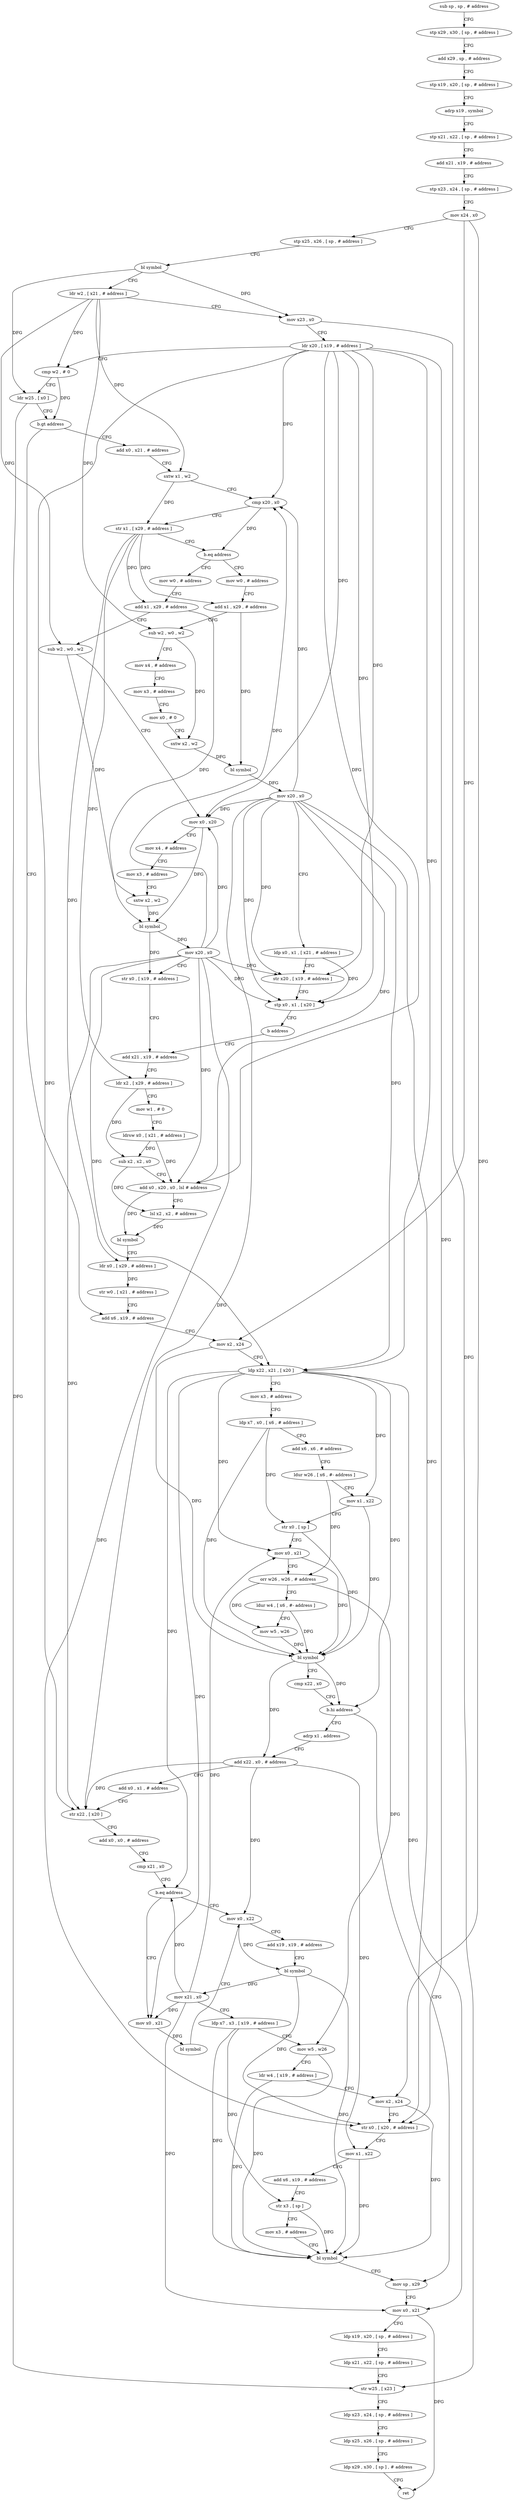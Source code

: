 digraph "func" {
"4356696" [label = "sub sp , sp , # address" ]
"4356700" [label = "stp x29 , x30 , [ sp , # address ]" ]
"4356704" [label = "add x29 , sp , # address" ]
"4356708" [label = "stp x19 , x20 , [ sp , # address ]" ]
"4356712" [label = "adrp x19 , symbol" ]
"4356716" [label = "stp x21 , x22 , [ sp , # address ]" ]
"4356720" [label = "add x21 , x19 , # address" ]
"4356724" [label = "stp x23 , x24 , [ sp , # address ]" ]
"4356728" [label = "mov x24 , x0" ]
"4356732" [label = "stp x25 , x26 , [ sp , # address ]" ]
"4356736" [label = "bl symbol" ]
"4356740" [label = "ldr w2 , [ x21 , # address ]" ]
"4356744" [label = "mov x23 , x0" ]
"4356748" [label = "ldr x20 , [ x19 , # address ]" ]
"4356752" [label = "cmp w2 , # 0" ]
"4356756" [label = "ldr w25 , [ x0 ]" ]
"4356760" [label = "b.gt address" ]
"4356864" [label = "add x6 , x19 , # address" ]
"4356764" [label = "add x0 , x21 , # address" ]
"4356868" [label = "mov x2 , x24" ]
"4356872" [label = "ldp x22 , x21 , [ x20 ]" ]
"4356876" [label = "mov x3 , # address" ]
"4356880" [label = "ldp x7 , x0 , [ x6 , # address ]" ]
"4356884" [label = "add x6 , x6 , # address" ]
"4356888" [label = "ldur w26 , [ x6 , #- address ]" ]
"4356892" [label = "mov x1 , x22" ]
"4356896" [label = "str x0 , [ sp ]" ]
"4356900" [label = "mov x0 , x21" ]
"4356904" [label = "orr w26 , w26 , # address" ]
"4356908" [label = "ldur w4 , [ x6 , #- address ]" ]
"4356912" [label = "mov w5 , w26" ]
"4356916" [label = "bl symbol" ]
"4356920" [label = "cmp x22 , x0" ]
"4356924" [label = "b.hi address" ]
"4357020" [label = "mov sp , x29" ]
"4356928" [label = "adrp x1 , address" ]
"4356768" [label = "sxtw x1 , w2" ]
"4356772" [label = "cmp x20 , x0" ]
"4356776" [label = "str x1 , [ x29 , # address ]" ]
"4356780" [label = "b.eq address" ]
"4357056" [label = "mov w0 , # address" ]
"4356784" [label = "mov w0 , # address" ]
"4357024" [label = "mov x0 , x21" ]
"4357028" [label = "ldp x19 , x20 , [ sp , # address ]" ]
"4357032" [label = "ldp x21 , x22 , [ sp , # address ]" ]
"4357036" [label = "str w25 , [ x23 ]" ]
"4357040" [label = "ldp x23 , x24 , [ sp , # address ]" ]
"4357044" [label = "ldp x25 , x26 , [ sp , # address ]" ]
"4357048" [label = "ldp x29 , x30 , [ sp ] , # address" ]
"4357052" [label = "ret" ]
"4356932" [label = "add x22 , x0 , # address" ]
"4356936" [label = "add x0 , x1 , # address" ]
"4356940" [label = "str x22 , [ x20 ]" ]
"4356944" [label = "add x0 , x0 , # address" ]
"4356948" [label = "cmp x21 , x0" ]
"4356952" [label = "b.eq address" ]
"4356964" [label = "mov x0 , x22" ]
"4356956" [label = "mov x0 , x21" ]
"4357060" [label = "add x1 , x29 , # address" ]
"4357064" [label = "sub w2 , w0 , w2" ]
"4357068" [label = "mov x4 , # address" ]
"4357072" [label = "mov x3 , # address" ]
"4357076" [label = "mov x0 , # 0" ]
"4357080" [label = "sxtw x2 , w2" ]
"4357084" [label = "bl symbol" ]
"4357088" [label = "mov x20 , x0" ]
"4357092" [label = "ldp x0 , x1 , [ x21 , # address ]" ]
"4357096" [label = "str x20 , [ x19 , # address ]" ]
"4357100" [label = "stp x0 , x1 , [ x20 ]" ]
"4357104" [label = "b address" ]
"4356824" [label = "add x21 , x19 , # address" ]
"4356788" [label = "add x1 , x29 , # address" ]
"4356792" [label = "sub w2 , w0 , w2" ]
"4356796" [label = "mov x0 , x20" ]
"4356800" [label = "mov x4 , # address" ]
"4356804" [label = "mov x3 , # address" ]
"4356808" [label = "sxtw x2 , w2" ]
"4356812" [label = "bl symbol" ]
"4356816" [label = "mov x20 , x0" ]
"4356820" [label = "str x0 , [ x19 , # address ]" ]
"4356968" [label = "add x19 , x19 , # address" ]
"4356972" [label = "bl symbol" ]
"4356976" [label = "mov x21 , x0" ]
"4356980" [label = "ldp x7 , x3 , [ x19 , # address ]" ]
"4356984" [label = "mov w5 , w26" ]
"4356988" [label = "ldr w4 , [ x19 , # address ]" ]
"4356992" [label = "mov x2 , x24" ]
"4356996" [label = "str x0 , [ x20 , # address ]" ]
"4357000" [label = "mov x1 , x22" ]
"4357004" [label = "add x6 , x19 , # address" ]
"4357008" [label = "str x3 , [ sp ]" ]
"4357012" [label = "mov x3 , # address" ]
"4357016" [label = "bl symbol" ]
"4356960" [label = "bl symbol" ]
"4356828" [label = "ldr x2 , [ x29 , # address ]" ]
"4356832" [label = "mov w1 , # 0" ]
"4356836" [label = "ldrsw x0 , [ x21 , # address ]" ]
"4356840" [label = "sub x2 , x2 , x0" ]
"4356844" [label = "add x0 , x20 , x0 , lsl # address" ]
"4356848" [label = "lsl x2 , x2 , # address" ]
"4356852" [label = "bl symbol" ]
"4356856" [label = "ldr x0 , [ x29 , # address ]" ]
"4356860" [label = "str w0 , [ x21 , # address ]" ]
"4356696" -> "4356700" [ label = "CFG" ]
"4356700" -> "4356704" [ label = "CFG" ]
"4356704" -> "4356708" [ label = "CFG" ]
"4356708" -> "4356712" [ label = "CFG" ]
"4356712" -> "4356716" [ label = "CFG" ]
"4356716" -> "4356720" [ label = "CFG" ]
"4356720" -> "4356724" [ label = "CFG" ]
"4356724" -> "4356728" [ label = "CFG" ]
"4356728" -> "4356732" [ label = "CFG" ]
"4356728" -> "4356868" [ label = "DFG" ]
"4356728" -> "4356992" [ label = "DFG" ]
"4356732" -> "4356736" [ label = "CFG" ]
"4356736" -> "4356740" [ label = "CFG" ]
"4356736" -> "4356744" [ label = "DFG" ]
"4356736" -> "4356756" [ label = "DFG" ]
"4356740" -> "4356744" [ label = "CFG" ]
"4356740" -> "4356752" [ label = "DFG" ]
"4356740" -> "4356768" [ label = "DFG" ]
"4356740" -> "4357064" [ label = "DFG" ]
"4356740" -> "4356792" [ label = "DFG" ]
"4356744" -> "4356748" [ label = "CFG" ]
"4356744" -> "4357036" [ label = "DFG" ]
"4356748" -> "4356752" [ label = "CFG" ]
"4356748" -> "4356872" [ label = "DFG" ]
"4356748" -> "4356772" [ label = "DFG" ]
"4356748" -> "4356940" [ label = "DFG" ]
"4356748" -> "4357096" [ label = "DFG" ]
"4356748" -> "4357100" [ label = "DFG" ]
"4356748" -> "4356796" [ label = "DFG" ]
"4356748" -> "4356996" [ label = "DFG" ]
"4356748" -> "4356844" [ label = "DFG" ]
"4356752" -> "4356756" [ label = "CFG" ]
"4356752" -> "4356760" [ label = "DFG" ]
"4356756" -> "4356760" [ label = "CFG" ]
"4356756" -> "4357036" [ label = "DFG" ]
"4356760" -> "4356864" [ label = "CFG" ]
"4356760" -> "4356764" [ label = "CFG" ]
"4356864" -> "4356868" [ label = "CFG" ]
"4356764" -> "4356768" [ label = "CFG" ]
"4356868" -> "4356872" [ label = "CFG" ]
"4356868" -> "4356916" [ label = "DFG" ]
"4356872" -> "4356876" [ label = "CFG" ]
"4356872" -> "4356892" [ label = "DFG" ]
"4356872" -> "4356924" [ label = "DFG" ]
"4356872" -> "4356900" [ label = "DFG" ]
"4356872" -> "4357024" [ label = "DFG" ]
"4356872" -> "4356952" [ label = "DFG" ]
"4356872" -> "4356956" [ label = "DFG" ]
"4356876" -> "4356880" [ label = "CFG" ]
"4356880" -> "4356884" [ label = "CFG" ]
"4356880" -> "4356916" [ label = "DFG" ]
"4356880" -> "4356896" [ label = "DFG" ]
"4356884" -> "4356888" [ label = "CFG" ]
"4356888" -> "4356892" [ label = "CFG" ]
"4356888" -> "4356904" [ label = "DFG" ]
"4356892" -> "4356896" [ label = "CFG" ]
"4356892" -> "4356916" [ label = "DFG" ]
"4356896" -> "4356900" [ label = "CFG" ]
"4356896" -> "4356916" [ label = "DFG" ]
"4356900" -> "4356904" [ label = "CFG" ]
"4356900" -> "4356916" [ label = "DFG" ]
"4356904" -> "4356908" [ label = "CFG" ]
"4356904" -> "4356912" [ label = "DFG" ]
"4356904" -> "4356984" [ label = "DFG" ]
"4356908" -> "4356912" [ label = "CFG" ]
"4356908" -> "4356916" [ label = "DFG" ]
"4356912" -> "4356916" [ label = "DFG" ]
"4356916" -> "4356920" [ label = "CFG" ]
"4356916" -> "4356924" [ label = "DFG" ]
"4356916" -> "4356932" [ label = "DFG" ]
"4356920" -> "4356924" [ label = "CFG" ]
"4356924" -> "4357020" [ label = "CFG" ]
"4356924" -> "4356928" [ label = "CFG" ]
"4357020" -> "4357024" [ label = "CFG" ]
"4356928" -> "4356932" [ label = "CFG" ]
"4356768" -> "4356772" [ label = "CFG" ]
"4356768" -> "4356776" [ label = "DFG" ]
"4356772" -> "4356776" [ label = "CFG" ]
"4356772" -> "4356780" [ label = "DFG" ]
"4356776" -> "4356780" [ label = "CFG" ]
"4356776" -> "4356828" [ label = "DFG" ]
"4356776" -> "4356856" [ label = "DFG" ]
"4356776" -> "4357060" [ label = "DFG" ]
"4356776" -> "4356788" [ label = "DFG" ]
"4356780" -> "4357056" [ label = "CFG" ]
"4356780" -> "4356784" [ label = "CFG" ]
"4357056" -> "4357060" [ label = "CFG" ]
"4356784" -> "4356788" [ label = "CFG" ]
"4357024" -> "4357028" [ label = "CFG" ]
"4357024" -> "4357052" [ label = "DFG" ]
"4357028" -> "4357032" [ label = "CFG" ]
"4357032" -> "4357036" [ label = "CFG" ]
"4357036" -> "4357040" [ label = "CFG" ]
"4357040" -> "4357044" [ label = "CFG" ]
"4357044" -> "4357048" [ label = "CFG" ]
"4357048" -> "4357052" [ label = "CFG" ]
"4356932" -> "4356936" [ label = "CFG" ]
"4356932" -> "4356940" [ label = "DFG" ]
"4356932" -> "4356964" [ label = "DFG" ]
"4356932" -> "4357000" [ label = "DFG" ]
"4356936" -> "4356940" [ label = "CFG" ]
"4356940" -> "4356944" [ label = "CFG" ]
"4356944" -> "4356948" [ label = "CFG" ]
"4356948" -> "4356952" [ label = "CFG" ]
"4356952" -> "4356964" [ label = "CFG" ]
"4356952" -> "4356956" [ label = "CFG" ]
"4356964" -> "4356968" [ label = "CFG" ]
"4356964" -> "4356972" [ label = "DFG" ]
"4356956" -> "4356960" [ label = "DFG" ]
"4357060" -> "4357064" [ label = "CFG" ]
"4357060" -> "4357084" [ label = "DFG" ]
"4357064" -> "4357068" [ label = "CFG" ]
"4357064" -> "4357080" [ label = "DFG" ]
"4357068" -> "4357072" [ label = "CFG" ]
"4357072" -> "4357076" [ label = "CFG" ]
"4357076" -> "4357080" [ label = "CFG" ]
"4357080" -> "4357084" [ label = "DFG" ]
"4357084" -> "4357088" [ label = "DFG" ]
"4357088" -> "4357092" [ label = "CFG" ]
"4357088" -> "4356872" [ label = "DFG" ]
"4357088" -> "4356772" [ label = "DFG" ]
"4357088" -> "4356940" [ label = "DFG" ]
"4357088" -> "4357096" [ label = "DFG" ]
"4357088" -> "4357100" [ label = "DFG" ]
"4357088" -> "4356796" [ label = "DFG" ]
"4357088" -> "4356996" [ label = "DFG" ]
"4357088" -> "4356844" [ label = "DFG" ]
"4357092" -> "4357096" [ label = "CFG" ]
"4357092" -> "4357100" [ label = "DFG" ]
"4357096" -> "4357100" [ label = "CFG" ]
"4357100" -> "4357104" [ label = "CFG" ]
"4357104" -> "4356824" [ label = "CFG" ]
"4356824" -> "4356828" [ label = "CFG" ]
"4356788" -> "4356792" [ label = "CFG" ]
"4356788" -> "4356812" [ label = "DFG" ]
"4356792" -> "4356796" [ label = "CFG" ]
"4356792" -> "4356808" [ label = "DFG" ]
"4356796" -> "4356800" [ label = "CFG" ]
"4356796" -> "4356812" [ label = "DFG" ]
"4356800" -> "4356804" [ label = "CFG" ]
"4356804" -> "4356808" [ label = "CFG" ]
"4356808" -> "4356812" [ label = "DFG" ]
"4356812" -> "4356816" [ label = "DFG" ]
"4356812" -> "4356820" [ label = "DFG" ]
"4356816" -> "4356820" [ label = "CFG" ]
"4356816" -> "4356872" [ label = "DFG" ]
"4356816" -> "4356772" [ label = "DFG" ]
"4356816" -> "4357096" [ label = "DFG" ]
"4356816" -> "4356796" [ label = "DFG" ]
"4356816" -> "4356940" [ label = "DFG" ]
"4356816" -> "4357100" [ label = "DFG" ]
"4356816" -> "4356996" [ label = "DFG" ]
"4356816" -> "4356844" [ label = "DFG" ]
"4356820" -> "4356824" [ label = "CFG" ]
"4356968" -> "4356972" [ label = "CFG" ]
"4356972" -> "4356976" [ label = "DFG" ]
"4356972" -> "4356996" [ label = "DFG" ]
"4356972" -> "4357016" [ label = "DFG" ]
"4356976" -> "4356980" [ label = "CFG" ]
"4356976" -> "4356900" [ label = "DFG" ]
"4356976" -> "4357024" [ label = "DFG" ]
"4356976" -> "4356952" [ label = "DFG" ]
"4356976" -> "4356956" [ label = "DFG" ]
"4356980" -> "4356984" [ label = "CFG" ]
"4356980" -> "4357016" [ label = "DFG" ]
"4356980" -> "4357008" [ label = "DFG" ]
"4356984" -> "4356988" [ label = "CFG" ]
"4356984" -> "4357016" [ label = "DFG" ]
"4356988" -> "4356992" [ label = "CFG" ]
"4356988" -> "4357016" [ label = "DFG" ]
"4356992" -> "4356996" [ label = "CFG" ]
"4356992" -> "4357016" [ label = "DFG" ]
"4356996" -> "4357000" [ label = "CFG" ]
"4357000" -> "4357004" [ label = "CFG" ]
"4357000" -> "4357016" [ label = "DFG" ]
"4357004" -> "4357008" [ label = "CFG" ]
"4357008" -> "4357012" [ label = "CFG" ]
"4357008" -> "4357016" [ label = "DFG" ]
"4357012" -> "4357016" [ label = "CFG" ]
"4357016" -> "4357020" [ label = "CFG" ]
"4356960" -> "4356964" [ label = "CFG" ]
"4356828" -> "4356832" [ label = "CFG" ]
"4356828" -> "4356840" [ label = "DFG" ]
"4356832" -> "4356836" [ label = "CFG" ]
"4356836" -> "4356840" [ label = "DFG" ]
"4356836" -> "4356844" [ label = "DFG" ]
"4356840" -> "4356844" [ label = "CFG" ]
"4356840" -> "4356848" [ label = "DFG" ]
"4356844" -> "4356848" [ label = "CFG" ]
"4356844" -> "4356852" [ label = "DFG" ]
"4356848" -> "4356852" [ label = "DFG" ]
"4356852" -> "4356856" [ label = "CFG" ]
"4356856" -> "4356860" [ label = "DFG" ]
"4356860" -> "4356864" [ label = "CFG" ]
}
